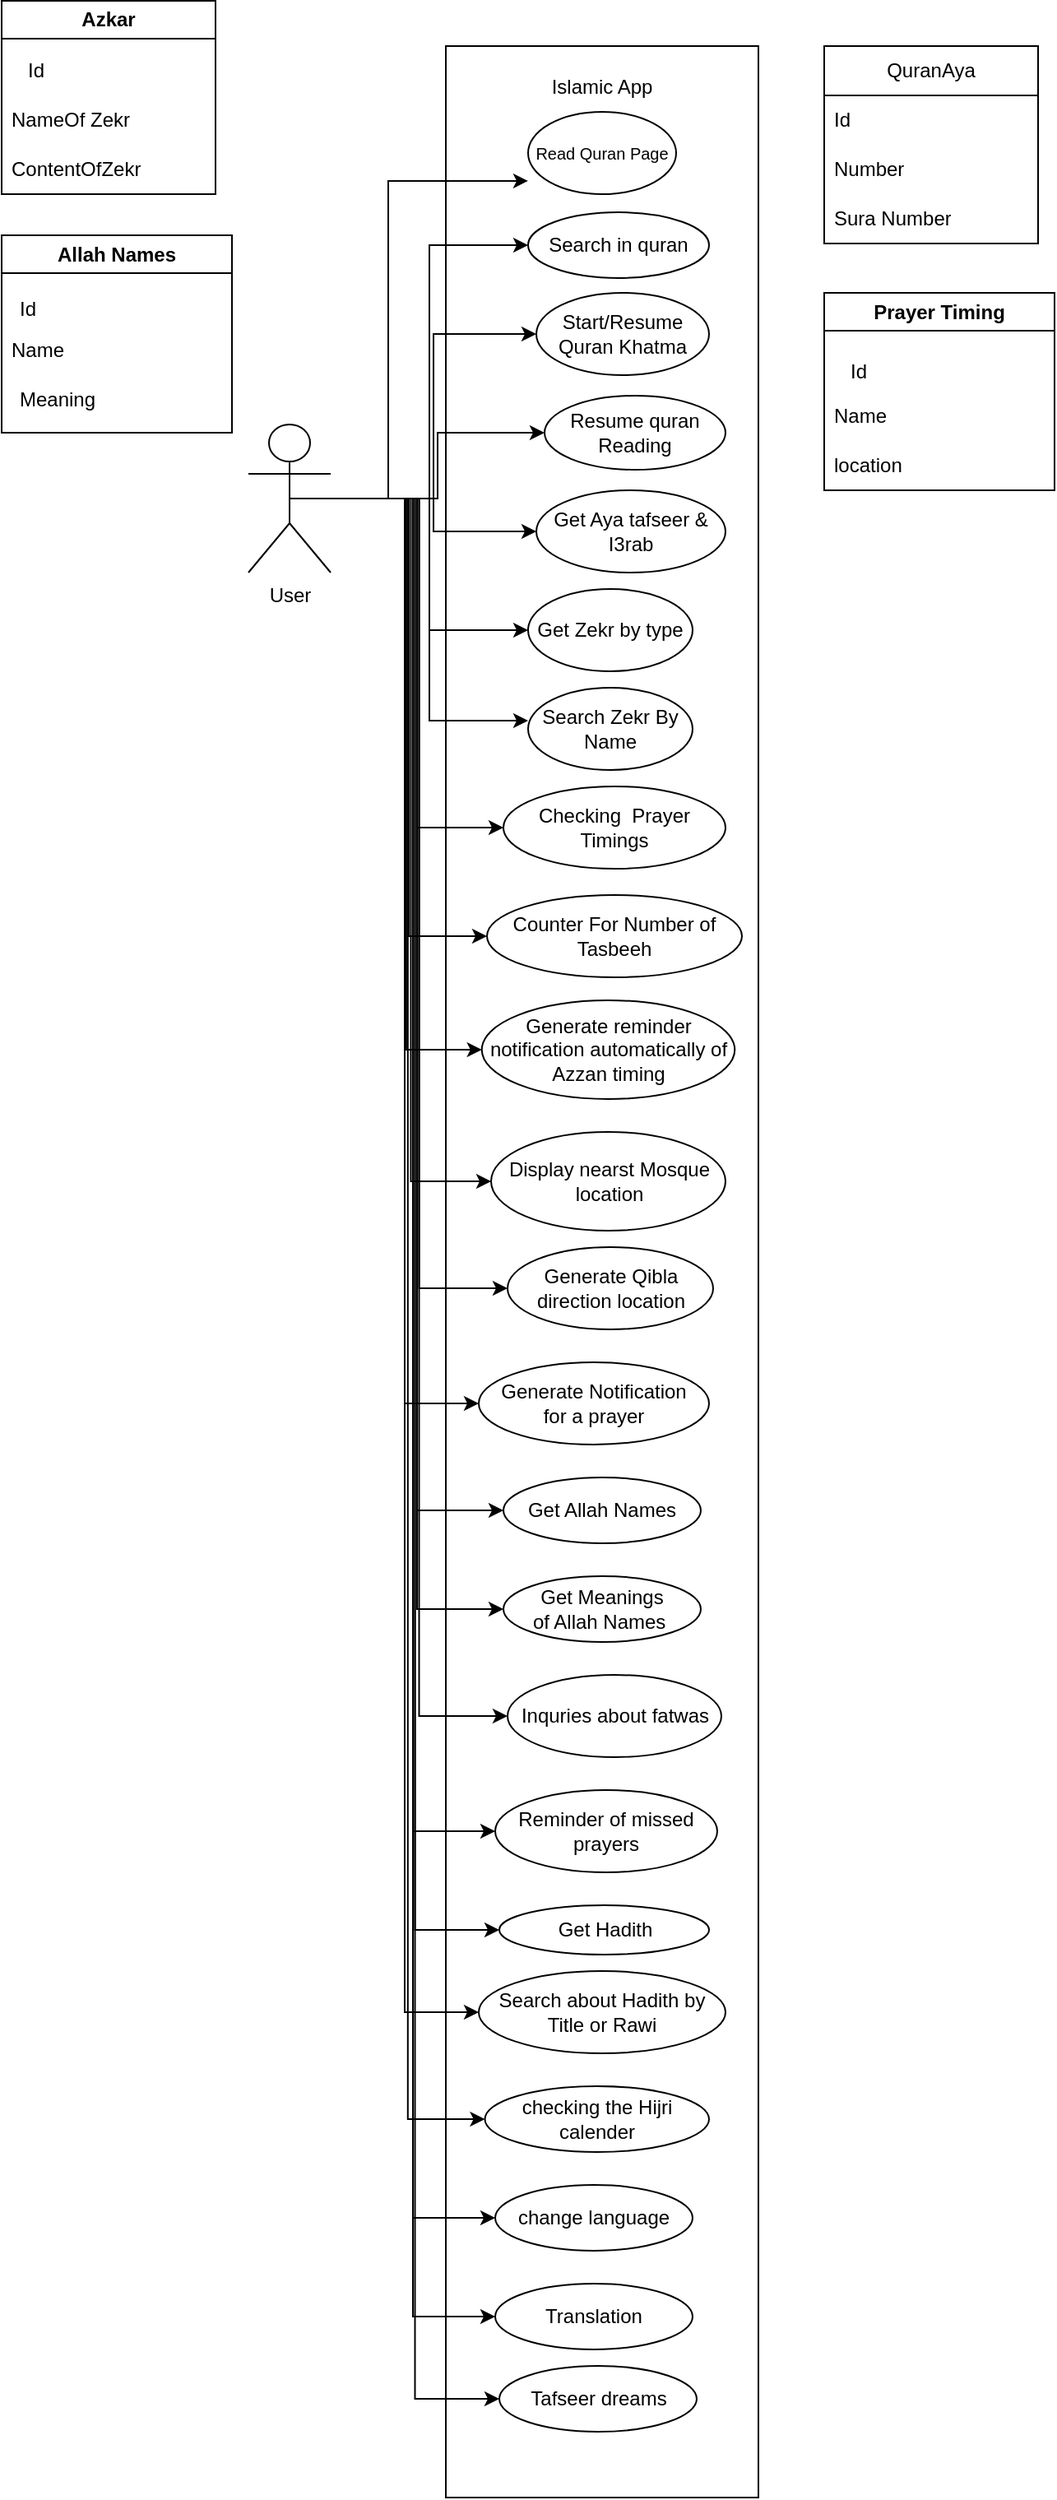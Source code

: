 <mxfile version="22.0.4" type="device">
  <diagram name="Page-1" id="Po5Km8ZeCA5UCwh9uSR4">
    <mxGraphModel dx="724" dy="374" grid="1" gridSize="10" guides="1" tooltips="1" connect="1" arrows="1" fold="1" page="1" pageScale="1" pageWidth="850" pageHeight="1100" math="0" shadow="0">
      <root>
        <mxCell id="0" />
        <mxCell id="1" parent="0" />
        <mxCell id="7gqt0PY7z3TmWNlQmAuE-3" value="" style="rounded=0;whiteSpace=wrap;html=1;" parent="1" vertex="1">
          <mxGeometry x="280" y="40" width="190" height="1490" as="geometry" />
        </mxCell>
        <mxCell id="oJB-THNjz2x2V4srmbNX-37" style="edgeStyle=orthogonalEdgeStyle;rounded=0;orthogonalLoop=1;jettySize=auto;html=1;exitX=0.5;exitY=0.5;exitDx=0;exitDy=0;exitPerimeter=0;entryX=0;entryY=0.5;entryDx=0;entryDy=0;" edge="1" parent="1" source="7gqt0PY7z3TmWNlQmAuE-1" target="7gqt0PY7z3TmWNlQmAuE-10">
          <mxGeometry relative="1" as="geometry" />
        </mxCell>
        <mxCell id="oJB-THNjz2x2V4srmbNX-38" style="edgeStyle=orthogonalEdgeStyle;rounded=0;orthogonalLoop=1;jettySize=auto;html=1;exitX=0.5;exitY=0.5;exitDx=0;exitDy=0;exitPerimeter=0;entryX=0;entryY=0.5;entryDx=0;entryDy=0;" edge="1" parent="1" source="7gqt0PY7z3TmWNlQmAuE-1" target="7gqt0PY7z3TmWNlQmAuE-12">
          <mxGeometry relative="1" as="geometry" />
        </mxCell>
        <mxCell id="oJB-THNjz2x2V4srmbNX-39" style="edgeStyle=orthogonalEdgeStyle;rounded=0;orthogonalLoop=1;jettySize=auto;html=1;exitX=0.5;exitY=0.5;exitDx=0;exitDy=0;exitPerimeter=0;entryX=0;entryY=0.5;entryDx=0;entryDy=0;" edge="1" parent="1" source="7gqt0PY7z3TmWNlQmAuE-1" target="7gqt0PY7z3TmWNlQmAuE-9">
          <mxGeometry relative="1" as="geometry" />
        </mxCell>
        <mxCell id="oJB-THNjz2x2V4srmbNX-44" style="edgeStyle=orthogonalEdgeStyle;rounded=0;orthogonalLoop=1;jettySize=auto;html=1;exitX=0.5;exitY=0.5;exitDx=0;exitDy=0;exitPerimeter=0;entryX=0;entryY=0.5;entryDx=0;entryDy=0;" edge="1" parent="1" source="7gqt0PY7z3TmWNlQmAuE-1" target="oJB-THNjz2x2V4srmbNX-16">
          <mxGeometry relative="1" as="geometry" />
        </mxCell>
        <mxCell id="oJB-THNjz2x2V4srmbNX-47" style="edgeStyle=orthogonalEdgeStyle;rounded=0;orthogonalLoop=1;jettySize=auto;html=1;exitX=0.5;exitY=0.5;exitDx=0;exitDy=0;exitPerimeter=0;entryX=0;entryY=0.5;entryDx=0;entryDy=0;" edge="1" parent="1" source="7gqt0PY7z3TmWNlQmAuE-1" target="oJB-THNjz2x2V4srmbNX-11">
          <mxGeometry relative="1" as="geometry" />
        </mxCell>
        <mxCell id="oJB-THNjz2x2V4srmbNX-48" style="edgeStyle=orthogonalEdgeStyle;rounded=0;orthogonalLoop=1;jettySize=auto;html=1;exitX=0.5;exitY=0.5;exitDx=0;exitDy=0;exitPerimeter=0;entryX=0;entryY=0.5;entryDx=0;entryDy=0;" edge="1" parent="1" source="7gqt0PY7z3TmWNlQmAuE-1" target="7gqt0PY7z3TmWNlQmAuE-8">
          <mxGeometry relative="1" as="geometry" />
        </mxCell>
        <mxCell id="oJB-THNjz2x2V4srmbNX-49" style="edgeStyle=orthogonalEdgeStyle;rounded=0;orthogonalLoop=1;jettySize=auto;html=1;exitX=0.5;exitY=0.5;exitDx=0;exitDy=0;exitPerimeter=0;entryX=0;entryY=0.5;entryDx=0;entryDy=0;" edge="1" parent="1" source="7gqt0PY7z3TmWNlQmAuE-1" target="7gqt0PY7z3TmWNlQmAuE-7">
          <mxGeometry relative="1" as="geometry" />
        </mxCell>
        <mxCell id="oJB-THNjz2x2V4srmbNX-51" style="edgeStyle=orthogonalEdgeStyle;rounded=0;orthogonalLoop=1;jettySize=auto;html=1;exitX=0.5;exitY=0.5;exitDx=0;exitDy=0;exitPerimeter=0;entryX=0;entryY=0.5;entryDx=0;entryDy=0;" edge="1" parent="1" source="7gqt0PY7z3TmWNlQmAuE-1" target="oJB-THNjz2x2V4srmbNX-10">
          <mxGeometry relative="1" as="geometry" />
        </mxCell>
        <mxCell id="oJB-THNjz2x2V4srmbNX-53" style="edgeStyle=orthogonalEdgeStyle;rounded=0;orthogonalLoop=1;jettySize=auto;html=1;exitX=0.5;exitY=0.5;exitDx=0;exitDy=0;exitPerimeter=0;entryX=0;entryY=0.5;entryDx=0;entryDy=0;" edge="1" parent="1" source="7gqt0PY7z3TmWNlQmAuE-1" target="oJB-THNjz2x2V4srmbNX-13">
          <mxGeometry relative="1" as="geometry" />
        </mxCell>
        <mxCell id="oJB-THNjz2x2V4srmbNX-54" style="edgeStyle=orthogonalEdgeStyle;rounded=0;orthogonalLoop=1;jettySize=auto;html=1;exitX=0.5;exitY=0.5;exitDx=0;exitDy=0;exitPerimeter=0;entryX=0;entryY=0.5;entryDx=0;entryDy=0;" edge="1" parent="1" source="7gqt0PY7z3TmWNlQmAuE-1" target="oJB-THNjz2x2V4srmbNX-27">
          <mxGeometry relative="1" as="geometry" />
        </mxCell>
        <mxCell id="oJB-THNjz2x2V4srmbNX-55" style="edgeStyle=orthogonalEdgeStyle;rounded=0;orthogonalLoop=1;jettySize=auto;html=1;exitX=0.5;exitY=0.5;exitDx=0;exitDy=0;exitPerimeter=0;entryX=0;entryY=0.5;entryDx=0;entryDy=0;" edge="1" parent="1" source="7gqt0PY7z3TmWNlQmAuE-1" target="oJB-THNjz2x2V4srmbNX-28">
          <mxGeometry relative="1" as="geometry" />
        </mxCell>
        <mxCell id="oJB-THNjz2x2V4srmbNX-57" style="edgeStyle=orthogonalEdgeStyle;rounded=0;orthogonalLoop=1;jettySize=auto;html=1;exitX=0.5;exitY=0.5;exitDx=0;exitDy=0;exitPerimeter=0;entryX=0;entryY=0.5;entryDx=0;entryDy=0;" edge="1" parent="1" source="7gqt0PY7z3TmWNlQmAuE-1" target="oJB-THNjz2x2V4srmbNX-26">
          <mxGeometry relative="1" as="geometry" />
        </mxCell>
        <mxCell id="oJB-THNjz2x2V4srmbNX-58" style="edgeStyle=orthogonalEdgeStyle;rounded=0;orthogonalLoop=1;jettySize=auto;html=1;exitX=0.5;exitY=0.5;exitDx=0;exitDy=0;exitPerimeter=0;entryX=0;entryY=0.5;entryDx=0;entryDy=0;" edge="1" parent="1" source="7gqt0PY7z3TmWNlQmAuE-1" target="oJB-THNjz2x2V4srmbNX-25">
          <mxGeometry relative="1" as="geometry" />
        </mxCell>
        <mxCell id="oJB-THNjz2x2V4srmbNX-59" style="edgeStyle=orthogonalEdgeStyle;rounded=0;orthogonalLoop=1;jettySize=auto;html=1;exitX=0.5;exitY=0.5;exitDx=0;exitDy=0;exitPerimeter=0;entryX=0;entryY=0.5;entryDx=0;entryDy=0;" edge="1" parent="1" source="7gqt0PY7z3TmWNlQmAuE-1" target="oJB-THNjz2x2V4srmbNX-20">
          <mxGeometry relative="1" as="geometry" />
        </mxCell>
        <mxCell id="oJB-THNjz2x2V4srmbNX-61" style="edgeStyle=orthogonalEdgeStyle;rounded=0;orthogonalLoop=1;jettySize=auto;html=1;exitX=0.5;exitY=0.5;exitDx=0;exitDy=0;exitPerimeter=0;entryX=0;entryY=0.5;entryDx=0;entryDy=0;" edge="1" parent="1" source="7gqt0PY7z3TmWNlQmAuE-1" target="oJB-THNjz2x2V4srmbNX-14">
          <mxGeometry relative="1" as="geometry" />
        </mxCell>
        <mxCell id="oJB-THNjz2x2V4srmbNX-63" style="edgeStyle=orthogonalEdgeStyle;rounded=0;orthogonalLoop=1;jettySize=auto;html=1;exitX=0.5;exitY=0.5;exitDx=0;exitDy=0;exitPerimeter=0;entryX=0;entryY=0.5;entryDx=0;entryDy=0;" edge="1" parent="1" source="7gqt0PY7z3TmWNlQmAuE-1" target="oJB-THNjz2x2V4srmbNX-18">
          <mxGeometry relative="1" as="geometry" />
        </mxCell>
        <mxCell id="oJB-THNjz2x2V4srmbNX-65" style="edgeStyle=orthogonalEdgeStyle;rounded=0;orthogonalLoop=1;jettySize=auto;html=1;exitX=0.5;exitY=0.5;exitDx=0;exitDy=0;exitPerimeter=0;entryX=0;entryY=0.5;entryDx=0;entryDy=0;" edge="1" parent="1" source="7gqt0PY7z3TmWNlQmAuE-1" target="oJB-THNjz2x2V4srmbNX-22">
          <mxGeometry relative="1" as="geometry" />
        </mxCell>
        <mxCell id="oJB-THNjz2x2V4srmbNX-66" style="edgeStyle=orthogonalEdgeStyle;rounded=0;orthogonalLoop=1;jettySize=auto;html=1;exitX=0.5;exitY=0.5;exitDx=0;exitDy=0;exitPerimeter=0;entryX=0;entryY=0.5;entryDx=0;entryDy=0;" edge="1" parent="1" source="7gqt0PY7z3TmWNlQmAuE-1" target="oJB-THNjz2x2V4srmbNX-19">
          <mxGeometry relative="1" as="geometry" />
        </mxCell>
        <mxCell id="oJB-THNjz2x2V4srmbNX-85" style="edgeStyle=orthogonalEdgeStyle;rounded=0;orthogonalLoop=1;jettySize=auto;html=1;exitX=0.5;exitY=0.5;exitDx=0;exitDy=0;exitPerimeter=0;entryX=0;entryY=0.5;entryDx=0;entryDy=0;" edge="1" parent="1" source="7gqt0PY7z3TmWNlQmAuE-1" target="oJB-THNjz2x2V4srmbNX-21">
          <mxGeometry relative="1" as="geometry" />
        </mxCell>
        <mxCell id="oJB-THNjz2x2V4srmbNX-88" style="edgeStyle=orthogonalEdgeStyle;rounded=0;orthogonalLoop=1;jettySize=auto;html=1;exitX=0.5;exitY=0.5;exitDx=0;exitDy=0;exitPerimeter=0;entryX=0;entryY=0.5;entryDx=0;entryDy=0;" edge="1" parent="1" source="7gqt0PY7z3TmWNlQmAuE-1" target="oJB-THNjz2x2V4srmbNX-87">
          <mxGeometry relative="1" as="geometry" />
        </mxCell>
        <mxCell id="oJB-THNjz2x2V4srmbNX-91" style="edgeStyle=orthogonalEdgeStyle;rounded=0;orthogonalLoop=1;jettySize=auto;html=1;exitX=0.5;exitY=0.5;exitDx=0;exitDy=0;exitPerimeter=0;entryX=0;entryY=0.5;entryDx=0;entryDy=0;" edge="1" parent="1" source="7gqt0PY7z3TmWNlQmAuE-1" target="oJB-THNjz2x2V4srmbNX-89">
          <mxGeometry relative="1" as="geometry" />
        </mxCell>
        <mxCell id="7gqt0PY7z3TmWNlQmAuE-1" value="User" style="shape=umlActor;verticalLabelPosition=bottom;verticalAlign=top;html=1;outlineConnect=0;" parent="1" vertex="1">
          <mxGeometry x="160" y="270" width="50" height="90" as="geometry" />
        </mxCell>
        <mxCell id="7gqt0PY7z3TmWNlQmAuE-4" value="Islamic App" style="text;html=1;strokeColor=none;fillColor=none;align=center;verticalAlign=middle;whiteSpace=wrap;rounded=0;" parent="1" vertex="1">
          <mxGeometry x="330" y="50" width="90" height="30" as="geometry" />
        </mxCell>
        <mxCell id="7gqt0PY7z3TmWNlQmAuE-5" value="&lt;font style=&quot;font-size: 10px;&quot;&gt;Read Quran Page&lt;/font&gt;" style="ellipse;whiteSpace=wrap;html=1;" parent="1" vertex="1">
          <mxGeometry x="330" y="80" width="90" height="50" as="geometry" />
        </mxCell>
        <mxCell id="7gqt0PY7z3TmWNlQmAuE-7" value="Search in quran" style="ellipse;whiteSpace=wrap;html=1;" parent="1" vertex="1">
          <mxGeometry x="330" y="141" width="110" height="40" as="geometry" />
        </mxCell>
        <mxCell id="7gqt0PY7z3TmWNlQmAuE-9" value="Get Aya tafseer &amp;amp; I3rab" style="ellipse;whiteSpace=wrap;html=1;" parent="1" vertex="1">
          <mxGeometry x="335" y="310" width="115" height="50" as="geometry" />
        </mxCell>
        <mxCell id="7gqt0PY7z3TmWNlQmAuE-10" value="Get Zekr by type" style="ellipse;whiteSpace=wrap;html=1;" parent="1" vertex="1">
          <mxGeometry x="330" y="370" width="100" height="50" as="geometry" />
        </mxCell>
        <mxCell id="7gqt0PY7z3TmWNlQmAuE-11" value="Search Zekr By Name" style="ellipse;whiteSpace=wrap;html=1;" parent="1" vertex="1">
          <mxGeometry x="330" y="430" width="100" height="50" as="geometry" />
        </mxCell>
        <mxCell id="7gqt0PY7z3TmWNlQmAuE-12" value="Resume quran Reading" style="ellipse;whiteSpace=wrap;html=1;" parent="1" vertex="1">
          <mxGeometry x="340" y="252.5" width="110" height="45" as="geometry" />
        </mxCell>
        <mxCell id="7gqt0PY7z3TmWNlQmAuE-13" value="QuranAya" style="swimlane;fontStyle=0;childLayout=stackLayout;horizontal=1;startSize=30;horizontalStack=0;resizeParent=1;resizeParentMax=0;resizeLast=0;collapsible=1;marginBottom=0;whiteSpace=wrap;html=1;" parent="1" vertex="1">
          <mxGeometry x="510" y="40" width="130" height="120" as="geometry" />
        </mxCell>
        <mxCell id="7gqt0PY7z3TmWNlQmAuE-14" value="Id" style="text;strokeColor=none;fillColor=none;align=left;verticalAlign=middle;spacingLeft=4;spacingRight=4;overflow=hidden;points=[[0,0.5],[1,0.5]];portConstraint=eastwest;rotatable=0;whiteSpace=wrap;html=1;" parent="7gqt0PY7z3TmWNlQmAuE-13" vertex="1">
          <mxGeometry y="30" width="130" height="30" as="geometry" />
        </mxCell>
        <mxCell id="7gqt0PY7z3TmWNlQmAuE-15" value="Number" style="text;strokeColor=none;fillColor=none;align=left;verticalAlign=middle;spacingLeft=4;spacingRight=4;overflow=hidden;points=[[0,0.5],[1,0.5]];portConstraint=eastwest;rotatable=0;whiteSpace=wrap;html=1;" parent="7gqt0PY7z3TmWNlQmAuE-13" vertex="1">
          <mxGeometry y="60" width="130" height="30" as="geometry" />
        </mxCell>
        <mxCell id="7gqt0PY7z3TmWNlQmAuE-16" value="Sura Number" style="text;strokeColor=none;fillColor=none;align=left;verticalAlign=middle;spacingLeft=4;spacingRight=4;overflow=hidden;points=[[0,0.5],[1,0.5]];portConstraint=eastwest;rotatable=0;whiteSpace=wrap;html=1;" parent="7gqt0PY7z3TmWNlQmAuE-13" vertex="1">
          <mxGeometry y="90" width="130" height="30" as="geometry" />
        </mxCell>
        <mxCell id="7gqt0PY7z3TmWNlQmAuE-8" value="Start/Resume Quran Khatma" style="ellipse;whiteSpace=wrap;html=1;" parent="1" vertex="1">
          <mxGeometry x="335" y="190" width="105" height="50" as="geometry" />
        </mxCell>
        <mxCell id="oJB-THNjz2x2V4srmbNX-10" value="Display nearst Mosque location" style="ellipse;whiteSpace=wrap;html=1;" vertex="1" parent="1">
          <mxGeometry x="307.5" y="700" width="142.5" height="60" as="geometry" />
        </mxCell>
        <mxCell id="oJB-THNjz2x2V4srmbNX-11" value="Generate reminder notification automatically of Azzan timing" style="ellipse;whiteSpace=wrap;html=1;" vertex="1" parent="1">
          <mxGeometry x="301.88" y="620" width="153.75" height="60" as="geometry" />
        </mxCell>
        <mxCell id="oJB-THNjz2x2V4srmbNX-13" value="Generate Qibla direction location" style="ellipse;whiteSpace=wrap;html=1;" vertex="1" parent="1">
          <mxGeometry x="317.5" y="770" width="125" height="50" as="geometry" />
        </mxCell>
        <mxCell id="oJB-THNjz2x2V4srmbNX-14" value="checking the Hijri calender" style="ellipse;whiteSpace=wrap;html=1;" vertex="1" parent="1">
          <mxGeometry x="303.75" y="1280" width="136.25" height="40" as="geometry" />
        </mxCell>
        <mxCell id="oJB-THNjz2x2V4srmbNX-16" value="Checking&amp;nbsp; Prayer Timings" style="ellipse;whiteSpace=wrap;html=1;" vertex="1" parent="1">
          <mxGeometry x="315" y="490" width="135" height="50" as="geometry" />
        </mxCell>
        <mxCell id="oJB-THNjz2x2V4srmbNX-18" value="change language" style="ellipse;whiteSpace=wrap;html=1;" vertex="1" parent="1">
          <mxGeometry x="310" y="1340" width="120" height="40" as="geometry" />
        </mxCell>
        <mxCell id="oJB-THNjz2x2V4srmbNX-19" value="Tafseer dreams" style="ellipse;whiteSpace=wrap;html=1;" vertex="1" parent="1">
          <mxGeometry x="312.5" y="1450" width="120" height="40" as="geometry" />
        </mxCell>
        <mxCell id="oJB-THNjz2x2V4srmbNX-20" value="Get Hadith" style="ellipse;whiteSpace=wrap;html=1;" vertex="1" parent="1">
          <mxGeometry x="312.5" y="1170" width="127.5" height="30" as="geometry" />
        </mxCell>
        <mxCell id="oJB-THNjz2x2V4srmbNX-21" value="Search about Hadith by Title or Rawi" style="ellipse;whiteSpace=wrap;html=1;" vertex="1" parent="1">
          <mxGeometry x="300" y="1210" width="150" height="50" as="geometry" />
        </mxCell>
        <mxCell id="oJB-THNjz2x2V4srmbNX-22" value="Translation" style="ellipse;whiteSpace=wrap;html=1;" vertex="1" parent="1">
          <mxGeometry x="310" y="1400" width="120" height="40" as="geometry" />
        </mxCell>
        <mxCell id="oJB-THNjz2x2V4srmbNX-25" value="Reminder of missed prayers" style="ellipse;whiteSpace=wrap;html=1;" vertex="1" parent="1">
          <mxGeometry x="310" y="1100" width="135" height="50" as="geometry" />
        </mxCell>
        <mxCell id="oJB-THNjz2x2V4srmbNX-26" value="Inquries about fatwas" style="ellipse;whiteSpace=wrap;html=1;" vertex="1" parent="1">
          <mxGeometry x="317.5" y="1030" width="130" height="50" as="geometry" />
        </mxCell>
        <mxCell id="oJB-THNjz2x2V4srmbNX-27" value="Get Allah Names" style="ellipse;whiteSpace=wrap;html=1;" vertex="1" parent="1">
          <mxGeometry x="315" y="910" width="120" height="40" as="geometry" />
        </mxCell>
        <mxCell id="oJB-THNjz2x2V4srmbNX-28" value="Get Meanings&lt;br&gt;of Allah Names&amp;nbsp;" style="ellipse;whiteSpace=wrap;html=1;" vertex="1" parent="1">
          <mxGeometry x="315" y="970" width="120" height="40" as="geometry" />
        </mxCell>
        <mxCell id="oJB-THNjz2x2V4srmbNX-43" style="edgeStyle=orthogonalEdgeStyle;rounded=0;orthogonalLoop=1;jettySize=auto;html=1;exitX=0.5;exitY=0.5;exitDx=0;exitDy=0;exitPerimeter=0;entryX=0;entryY=0.4;entryDx=0;entryDy=0;entryPerimeter=0;" edge="1" parent="1" source="7gqt0PY7z3TmWNlQmAuE-1" target="7gqt0PY7z3TmWNlQmAuE-11">
          <mxGeometry relative="1" as="geometry" />
        </mxCell>
        <mxCell id="oJB-THNjz2x2V4srmbNX-50" style="edgeStyle=orthogonalEdgeStyle;rounded=0;orthogonalLoop=1;jettySize=auto;html=1;exitX=0.5;exitY=0.5;exitDx=0;exitDy=0;exitPerimeter=0;entryX=0.263;entryY=0.055;entryDx=0;entryDy=0;entryPerimeter=0;" edge="1" parent="1" source="7gqt0PY7z3TmWNlQmAuE-1" target="7gqt0PY7z3TmWNlQmAuE-3">
          <mxGeometry relative="1" as="geometry" />
        </mxCell>
        <mxCell id="oJB-THNjz2x2V4srmbNX-67" value="Azkar" style="swimlane;whiteSpace=wrap;html=1;" vertex="1" parent="1">
          <mxGeometry x="10" y="12.5" width="130" height="117.5" as="geometry" />
        </mxCell>
        <mxCell id="oJB-THNjz2x2V4srmbNX-69" value="Id" style="text;strokeColor=none;fillColor=none;align=left;verticalAlign=middle;spacingLeft=4;spacingRight=4;overflow=hidden;points=[[0,0.5],[1,0.5]];portConstraint=eastwest;rotatable=0;whiteSpace=wrap;html=1;" vertex="1" parent="oJB-THNjz2x2V4srmbNX-67">
          <mxGeometry x="10" y="27.5" width="110" height="30" as="geometry" />
        </mxCell>
        <mxCell id="oJB-THNjz2x2V4srmbNX-70" value="NameOf Zekr" style="text;strokeColor=none;fillColor=none;align=left;verticalAlign=middle;spacingLeft=4;spacingRight=4;overflow=hidden;points=[[0,0.5],[1,0.5]];portConstraint=eastwest;rotatable=0;whiteSpace=wrap;html=1;" vertex="1" parent="oJB-THNjz2x2V4srmbNX-67">
          <mxGeometry y="57.5" width="120" height="30" as="geometry" />
        </mxCell>
        <mxCell id="oJB-THNjz2x2V4srmbNX-72" value="ContentOfZekr" style="text;strokeColor=none;fillColor=none;align=left;verticalAlign=middle;spacingLeft=4;spacingRight=4;overflow=hidden;points=[[0,0.5],[1,0.5]];portConstraint=eastwest;rotatable=0;whiteSpace=wrap;html=1;" vertex="1" parent="oJB-THNjz2x2V4srmbNX-67">
          <mxGeometry y="87.5" width="100" height="30" as="geometry" />
        </mxCell>
        <mxCell id="oJB-THNjz2x2V4srmbNX-73" value="Prayer Timing" style="swimlane;whiteSpace=wrap;html=1;" vertex="1" parent="1">
          <mxGeometry x="510" y="190" width="140" height="120" as="geometry" />
        </mxCell>
        <mxCell id="oJB-THNjz2x2V4srmbNX-74" value="Id" style="text;strokeColor=none;fillColor=none;align=left;verticalAlign=middle;spacingLeft=4;spacingRight=4;overflow=hidden;points=[[0,0.5],[1,0.5]];portConstraint=eastwest;rotatable=0;whiteSpace=wrap;html=1;" vertex="1" parent="oJB-THNjz2x2V4srmbNX-73">
          <mxGeometry x="10" y="32.5" width="100" height="30" as="geometry" />
        </mxCell>
        <mxCell id="oJB-THNjz2x2V4srmbNX-76" value="location" style="text;strokeColor=none;fillColor=none;align=left;verticalAlign=middle;spacingLeft=4;spacingRight=4;overflow=hidden;points=[[0,0.5],[1,0.5]];portConstraint=eastwest;rotatable=0;whiteSpace=wrap;html=1;" vertex="1" parent="oJB-THNjz2x2V4srmbNX-73">
          <mxGeometry y="90" width="120" height="30" as="geometry" />
        </mxCell>
        <mxCell id="oJB-THNjz2x2V4srmbNX-77" value="Name" style="text;strokeColor=none;fillColor=none;align=left;verticalAlign=middle;spacingLeft=4;spacingRight=4;overflow=hidden;points=[[0,0.5],[1,0.5]];portConstraint=eastwest;rotatable=0;whiteSpace=wrap;html=1;" vertex="1" parent="oJB-THNjz2x2V4srmbNX-73">
          <mxGeometry y="60" width="120" height="30" as="geometry" />
        </mxCell>
        <mxCell id="oJB-THNjz2x2V4srmbNX-80" value="Allah Names" style="swimlane;whiteSpace=wrap;html=1;" vertex="1" parent="1">
          <mxGeometry x="10" y="155" width="140" height="120" as="geometry" />
        </mxCell>
        <mxCell id="oJB-THNjz2x2V4srmbNX-81" value="Id" style="text;strokeColor=none;fillColor=none;align=left;verticalAlign=middle;spacingLeft=4;spacingRight=4;overflow=hidden;points=[[0,0.5],[1,0.5]];portConstraint=eastwest;rotatable=0;whiteSpace=wrap;html=1;" vertex="1" parent="oJB-THNjz2x2V4srmbNX-80">
          <mxGeometry x="5" y="35" width="110" height="20" as="geometry" />
        </mxCell>
        <mxCell id="oJB-THNjz2x2V4srmbNX-82" value="Name" style="text;strokeColor=none;fillColor=none;align=left;verticalAlign=middle;spacingLeft=4;spacingRight=4;overflow=hidden;points=[[0,0.5],[1,0.5]];portConstraint=eastwest;rotatable=0;whiteSpace=wrap;html=1;" vertex="1" parent="oJB-THNjz2x2V4srmbNX-80">
          <mxGeometry y="55" width="120" height="30" as="geometry" />
        </mxCell>
        <mxCell id="oJB-THNjz2x2V4srmbNX-83" value="Meaning" style="text;strokeColor=none;fillColor=none;align=left;verticalAlign=middle;spacingLeft=4;spacingRight=4;overflow=hidden;points=[[0,0.5],[1,0.5]];portConstraint=eastwest;rotatable=0;whiteSpace=wrap;html=1;" vertex="1" parent="oJB-THNjz2x2V4srmbNX-80">
          <mxGeometry x="5" y="85" width="100" height="30" as="geometry" />
        </mxCell>
        <mxCell id="oJB-THNjz2x2V4srmbNX-87" value="Counter For Number of Tasbeeh" style="ellipse;whiteSpace=wrap;html=1;" vertex="1" parent="1">
          <mxGeometry x="305" y="556" width="155" height="50" as="geometry" />
        </mxCell>
        <mxCell id="oJB-THNjz2x2V4srmbNX-89" value="Generate Notification&lt;br&gt;for a prayer" style="ellipse;whiteSpace=wrap;html=1;" vertex="1" parent="1">
          <mxGeometry x="300" y="840" width="140" height="50" as="geometry" />
        </mxCell>
      </root>
    </mxGraphModel>
  </diagram>
</mxfile>
